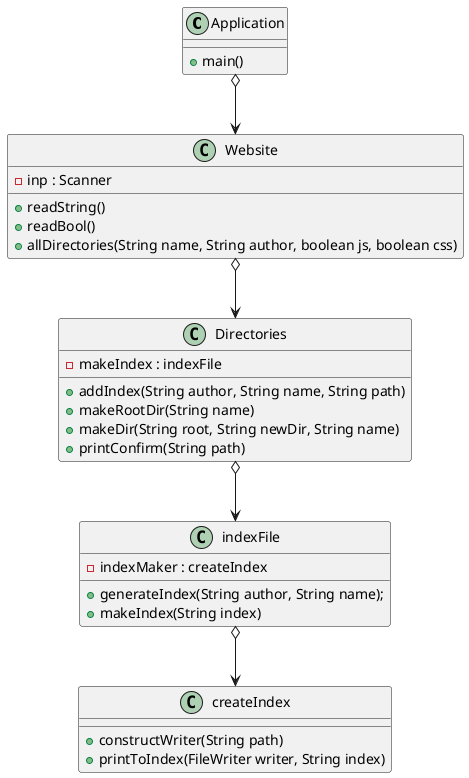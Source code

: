 @startuml
'https://plantuml.com/sequence-diagram
class Application{
    + main()
    }
class Website{
    - inp : Scanner

    + readString()
    + readBool()
    + allDirectories(String name, String author, boolean js, boolean css)
}
class createIndex{
    + constructWriter(String path)
    + printToIndex(FileWriter writer, String index)
}
class Directories{
    - makeIndex : indexFile

    + addIndex(String author, String name, String path)
    + makeRootDir(String name)
    + makeDir(String root, String newDir, String name)
    + printConfirm(String path)
}
class indexFile{
    - indexMaker : createIndex
    + generateIndex(String author, String name);
    + makeIndex(String index)
    }
Application o--> Website
Website o--> Directories
Directories o--> indexFile
indexFile  o--> createIndex
@enduml